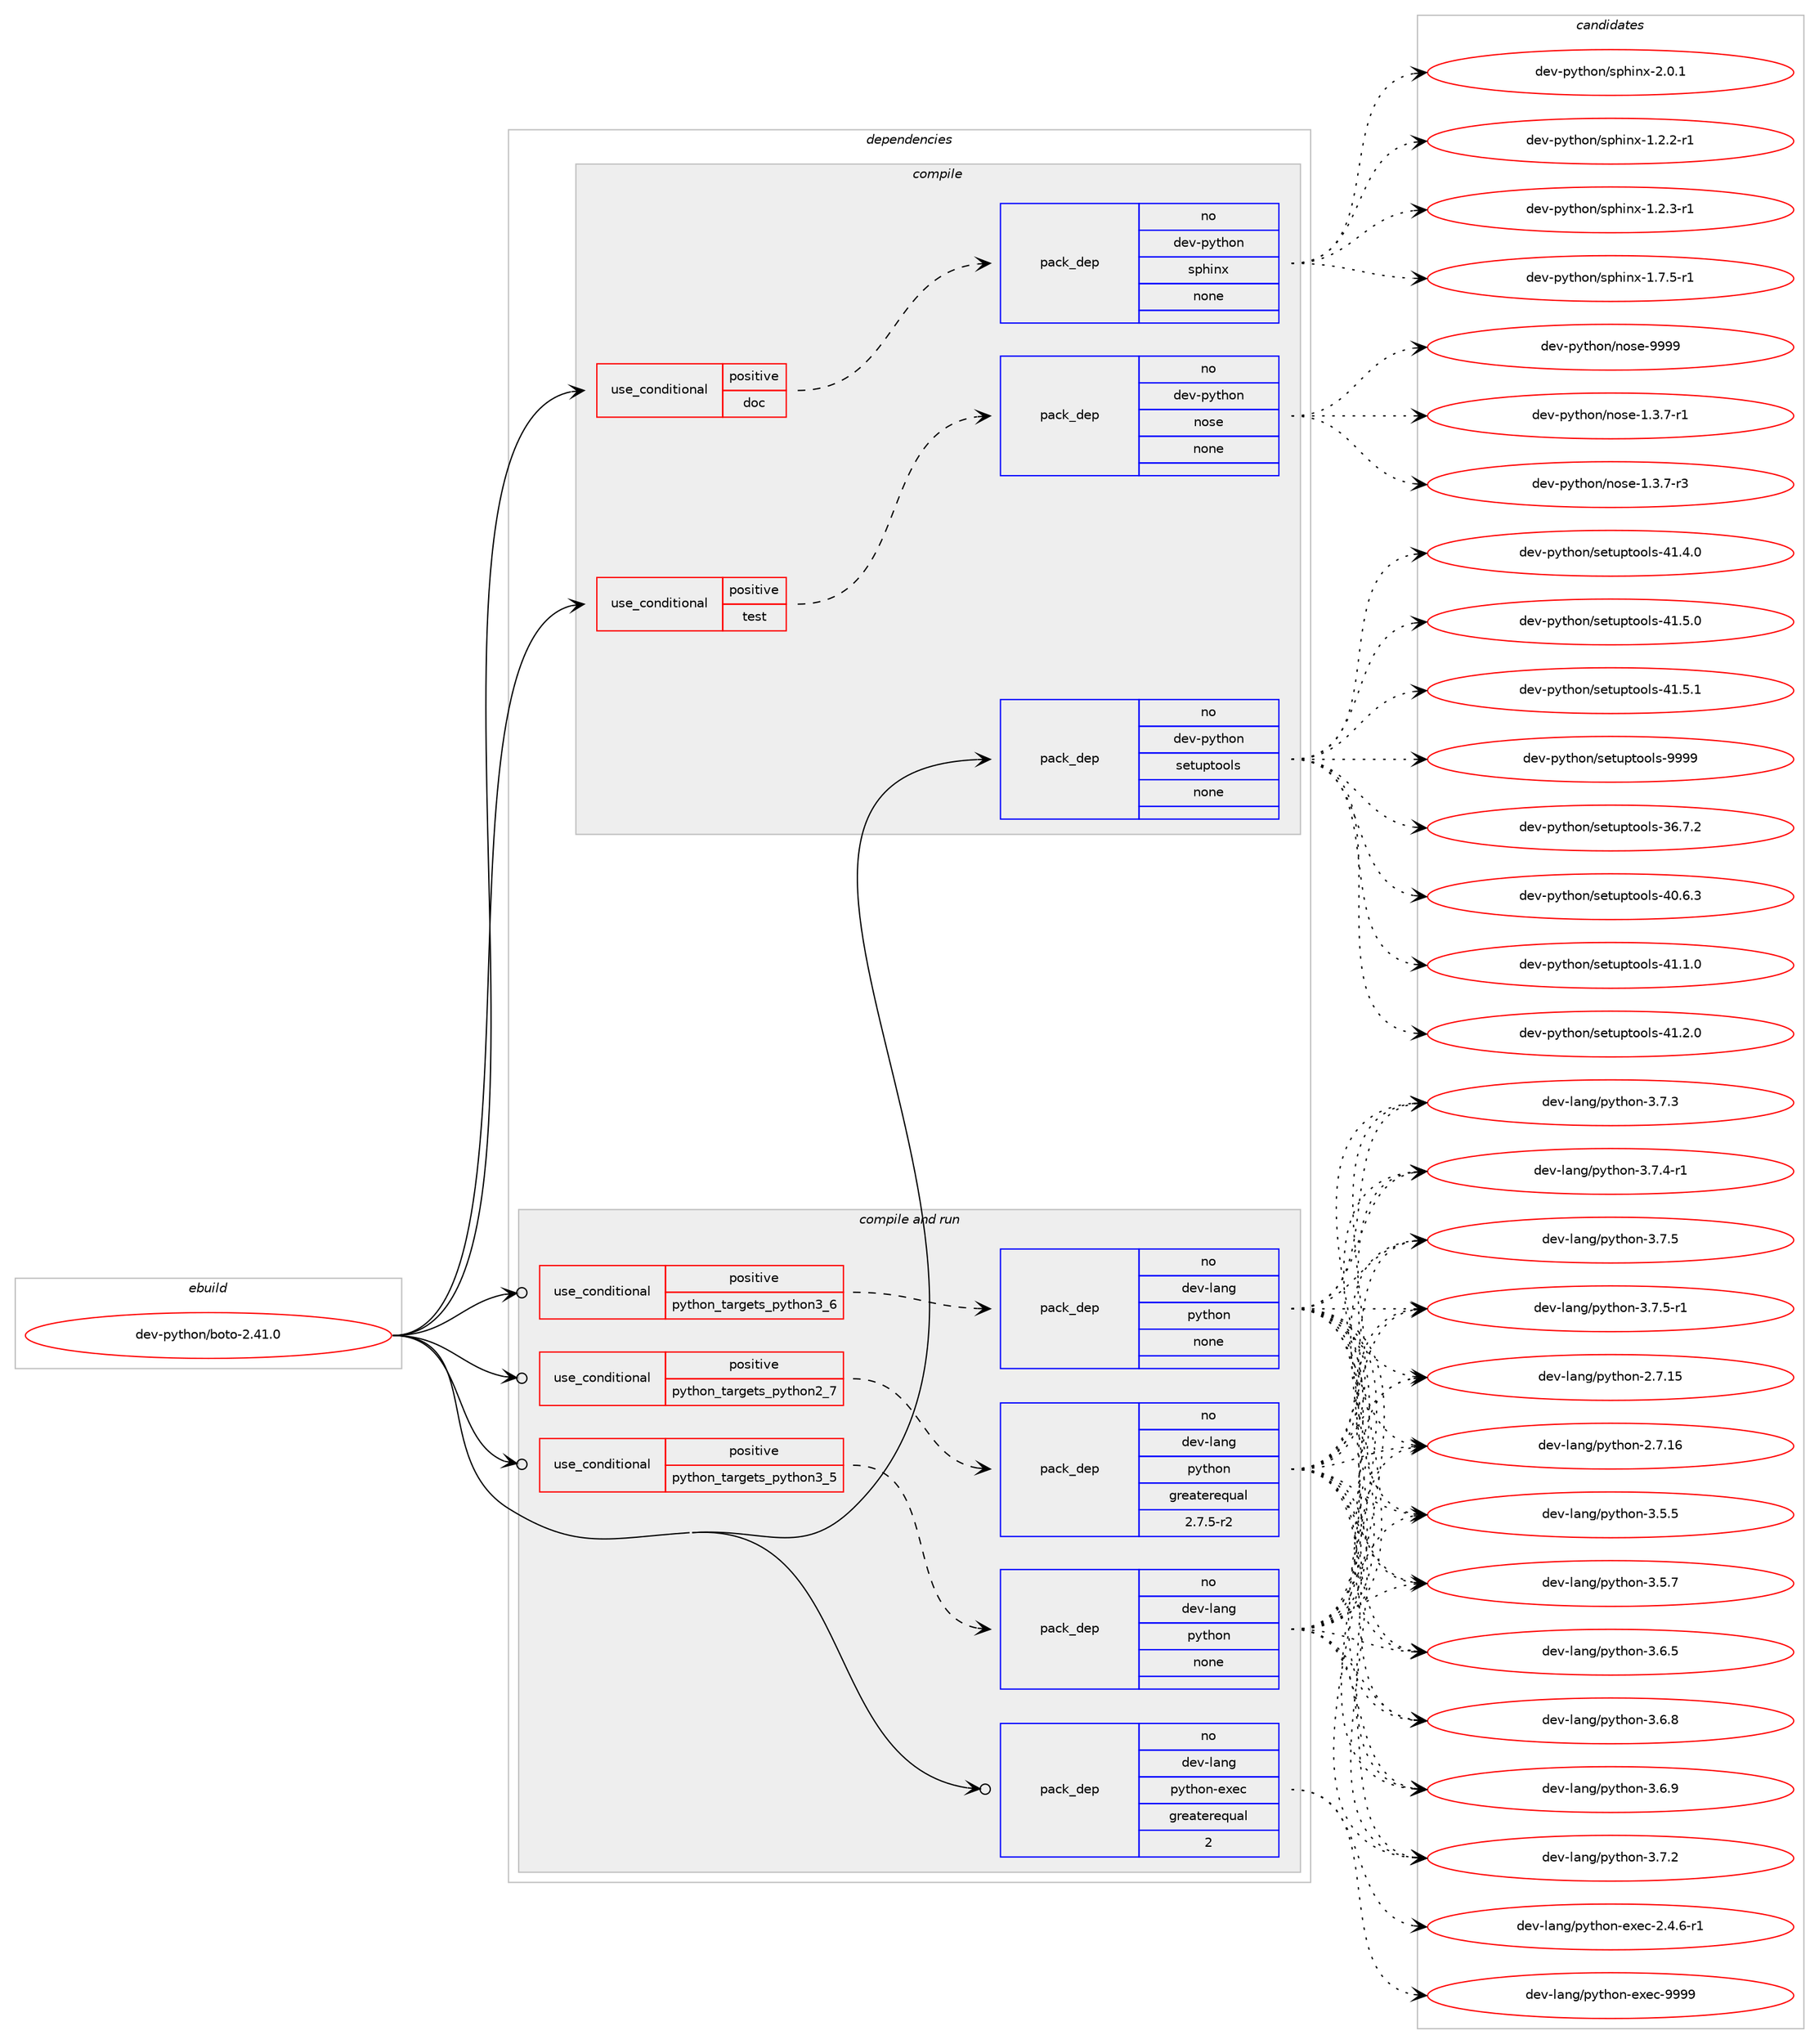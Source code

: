 digraph prolog {

# *************
# Graph options
# *************

newrank=true;
concentrate=true;
compound=true;
graph [rankdir=LR,fontname=Helvetica,fontsize=10,ranksep=1.5];#, ranksep=2.5, nodesep=0.2];
edge  [arrowhead=vee];
node  [fontname=Helvetica,fontsize=10];

# **********
# The ebuild
# **********

subgraph cluster_leftcol {
color=gray;
rank=same;
label=<<i>ebuild</i>>;
id [label="dev-python/boto-2.41.0", color=red, width=4, href="../dev-python/boto-2.41.0.svg"];
}

# ****************
# The dependencies
# ****************

subgraph cluster_midcol {
color=gray;
label=<<i>dependencies</i>>;
subgraph cluster_compile {
fillcolor="#eeeeee";
style=filled;
label=<<i>compile</i>>;
subgraph cond137013 {
dependency597211 [label=<<TABLE BORDER="0" CELLBORDER="1" CELLSPACING="0" CELLPADDING="4"><TR><TD ROWSPAN="3" CELLPADDING="10">use_conditional</TD></TR><TR><TD>positive</TD></TR><TR><TD>doc</TD></TR></TABLE>>, shape=none, color=red];
subgraph pack448423 {
dependency597212 [label=<<TABLE BORDER="0" CELLBORDER="1" CELLSPACING="0" CELLPADDING="4" WIDTH="220"><TR><TD ROWSPAN="6" CELLPADDING="30">pack_dep</TD></TR><TR><TD WIDTH="110">no</TD></TR><TR><TD>dev-python</TD></TR><TR><TD>sphinx</TD></TR><TR><TD>none</TD></TR><TR><TD></TD></TR></TABLE>>, shape=none, color=blue];
}
dependency597211:e -> dependency597212:w [weight=20,style="dashed",arrowhead="vee"];
}
id:e -> dependency597211:w [weight=20,style="solid",arrowhead="vee"];
subgraph cond137014 {
dependency597213 [label=<<TABLE BORDER="0" CELLBORDER="1" CELLSPACING="0" CELLPADDING="4"><TR><TD ROWSPAN="3" CELLPADDING="10">use_conditional</TD></TR><TR><TD>positive</TD></TR><TR><TD>test</TD></TR></TABLE>>, shape=none, color=red];
subgraph pack448424 {
dependency597214 [label=<<TABLE BORDER="0" CELLBORDER="1" CELLSPACING="0" CELLPADDING="4" WIDTH="220"><TR><TD ROWSPAN="6" CELLPADDING="30">pack_dep</TD></TR><TR><TD WIDTH="110">no</TD></TR><TR><TD>dev-python</TD></TR><TR><TD>nose</TD></TR><TR><TD>none</TD></TR><TR><TD></TD></TR></TABLE>>, shape=none, color=blue];
}
dependency597213:e -> dependency597214:w [weight=20,style="dashed",arrowhead="vee"];
}
id:e -> dependency597213:w [weight=20,style="solid",arrowhead="vee"];
subgraph pack448425 {
dependency597215 [label=<<TABLE BORDER="0" CELLBORDER="1" CELLSPACING="0" CELLPADDING="4" WIDTH="220"><TR><TD ROWSPAN="6" CELLPADDING="30">pack_dep</TD></TR><TR><TD WIDTH="110">no</TD></TR><TR><TD>dev-python</TD></TR><TR><TD>setuptools</TD></TR><TR><TD>none</TD></TR><TR><TD></TD></TR></TABLE>>, shape=none, color=blue];
}
id:e -> dependency597215:w [weight=20,style="solid",arrowhead="vee"];
}
subgraph cluster_compileandrun {
fillcolor="#eeeeee";
style=filled;
label=<<i>compile and run</i>>;
subgraph cond137015 {
dependency597216 [label=<<TABLE BORDER="0" CELLBORDER="1" CELLSPACING="0" CELLPADDING="4"><TR><TD ROWSPAN="3" CELLPADDING="10">use_conditional</TD></TR><TR><TD>positive</TD></TR><TR><TD>python_targets_python2_7</TD></TR></TABLE>>, shape=none, color=red];
subgraph pack448426 {
dependency597217 [label=<<TABLE BORDER="0" CELLBORDER="1" CELLSPACING="0" CELLPADDING="4" WIDTH="220"><TR><TD ROWSPAN="6" CELLPADDING="30">pack_dep</TD></TR><TR><TD WIDTH="110">no</TD></TR><TR><TD>dev-lang</TD></TR><TR><TD>python</TD></TR><TR><TD>greaterequal</TD></TR><TR><TD>2.7.5-r2</TD></TR></TABLE>>, shape=none, color=blue];
}
dependency597216:e -> dependency597217:w [weight=20,style="dashed",arrowhead="vee"];
}
id:e -> dependency597216:w [weight=20,style="solid",arrowhead="odotvee"];
subgraph cond137016 {
dependency597218 [label=<<TABLE BORDER="0" CELLBORDER="1" CELLSPACING="0" CELLPADDING="4"><TR><TD ROWSPAN="3" CELLPADDING="10">use_conditional</TD></TR><TR><TD>positive</TD></TR><TR><TD>python_targets_python3_5</TD></TR></TABLE>>, shape=none, color=red];
subgraph pack448427 {
dependency597219 [label=<<TABLE BORDER="0" CELLBORDER="1" CELLSPACING="0" CELLPADDING="4" WIDTH="220"><TR><TD ROWSPAN="6" CELLPADDING="30">pack_dep</TD></TR><TR><TD WIDTH="110">no</TD></TR><TR><TD>dev-lang</TD></TR><TR><TD>python</TD></TR><TR><TD>none</TD></TR><TR><TD></TD></TR></TABLE>>, shape=none, color=blue];
}
dependency597218:e -> dependency597219:w [weight=20,style="dashed",arrowhead="vee"];
}
id:e -> dependency597218:w [weight=20,style="solid",arrowhead="odotvee"];
subgraph cond137017 {
dependency597220 [label=<<TABLE BORDER="0" CELLBORDER="1" CELLSPACING="0" CELLPADDING="4"><TR><TD ROWSPAN="3" CELLPADDING="10">use_conditional</TD></TR><TR><TD>positive</TD></TR><TR><TD>python_targets_python3_6</TD></TR></TABLE>>, shape=none, color=red];
subgraph pack448428 {
dependency597221 [label=<<TABLE BORDER="0" CELLBORDER="1" CELLSPACING="0" CELLPADDING="4" WIDTH="220"><TR><TD ROWSPAN="6" CELLPADDING="30">pack_dep</TD></TR><TR><TD WIDTH="110">no</TD></TR><TR><TD>dev-lang</TD></TR><TR><TD>python</TD></TR><TR><TD>none</TD></TR><TR><TD></TD></TR></TABLE>>, shape=none, color=blue];
}
dependency597220:e -> dependency597221:w [weight=20,style="dashed",arrowhead="vee"];
}
id:e -> dependency597220:w [weight=20,style="solid",arrowhead="odotvee"];
subgraph pack448429 {
dependency597222 [label=<<TABLE BORDER="0" CELLBORDER="1" CELLSPACING="0" CELLPADDING="4" WIDTH="220"><TR><TD ROWSPAN="6" CELLPADDING="30">pack_dep</TD></TR><TR><TD WIDTH="110">no</TD></TR><TR><TD>dev-lang</TD></TR><TR><TD>python-exec</TD></TR><TR><TD>greaterequal</TD></TR><TR><TD>2</TD></TR></TABLE>>, shape=none, color=blue];
}
id:e -> dependency597222:w [weight=20,style="solid",arrowhead="odotvee"];
}
subgraph cluster_run {
fillcolor="#eeeeee";
style=filled;
label=<<i>run</i>>;
}
}

# **************
# The candidates
# **************

subgraph cluster_choices {
rank=same;
color=gray;
label=<<i>candidates</i>>;

subgraph choice448423 {
color=black;
nodesep=1;
choice10010111845112121116104111110471151121041051101204549465046504511449 [label="dev-python/sphinx-1.2.2-r1", color=red, width=4,href="../dev-python/sphinx-1.2.2-r1.svg"];
choice10010111845112121116104111110471151121041051101204549465046514511449 [label="dev-python/sphinx-1.2.3-r1", color=red, width=4,href="../dev-python/sphinx-1.2.3-r1.svg"];
choice10010111845112121116104111110471151121041051101204549465546534511449 [label="dev-python/sphinx-1.7.5-r1", color=red, width=4,href="../dev-python/sphinx-1.7.5-r1.svg"];
choice1001011184511212111610411111047115112104105110120455046484649 [label="dev-python/sphinx-2.0.1", color=red, width=4,href="../dev-python/sphinx-2.0.1.svg"];
dependency597212:e -> choice10010111845112121116104111110471151121041051101204549465046504511449:w [style=dotted,weight="100"];
dependency597212:e -> choice10010111845112121116104111110471151121041051101204549465046514511449:w [style=dotted,weight="100"];
dependency597212:e -> choice10010111845112121116104111110471151121041051101204549465546534511449:w [style=dotted,weight="100"];
dependency597212:e -> choice1001011184511212111610411111047115112104105110120455046484649:w [style=dotted,weight="100"];
}
subgraph choice448424 {
color=black;
nodesep=1;
choice10010111845112121116104111110471101111151014549465146554511449 [label="dev-python/nose-1.3.7-r1", color=red, width=4,href="../dev-python/nose-1.3.7-r1.svg"];
choice10010111845112121116104111110471101111151014549465146554511451 [label="dev-python/nose-1.3.7-r3", color=red, width=4,href="../dev-python/nose-1.3.7-r3.svg"];
choice10010111845112121116104111110471101111151014557575757 [label="dev-python/nose-9999", color=red, width=4,href="../dev-python/nose-9999.svg"];
dependency597214:e -> choice10010111845112121116104111110471101111151014549465146554511449:w [style=dotted,weight="100"];
dependency597214:e -> choice10010111845112121116104111110471101111151014549465146554511451:w [style=dotted,weight="100"];
dependency597214:e -> choice10010111845112121116104111110471101111151014557575757:w [style=dotted,weight="100"];
}
subgraph choice448425 {
color=black;
nodesep=1;
choice100101118451121211161041111104711510111611711211611111110811545515446554650 [label="dev-python/setuptools-36.7.2", color=red, width=4,href="../dev-python/setuptools-36.7.2.svg"];
choice100101118451121211161041111104711510111611711211611111110811545524846544651 [label="dev-python/setuptools-40.6.3", color=red, width=4,href="../dev-python/setuptools-40.6.3.svg"];
choice100101118451121211161041111104711510111611711211611111110811545524946494648 [label="dev-python/setuptools-41.1.0", color=red, width=4,href="../dev-python/setuptools-41.1.0.svg"];
choice100101118451121211161041111104711510111611711211611111110811545524946504648 [label="dev-python/setuptools-41.2.0", color=red, width=4,href="../dev-python/setuptools-41.2.0.svg"];
choice100101118451121211161041111104711510111611711211611111110811545524946524648 [label="dev-python/setuptools-41.4.0", color=red, width=4,href="../dev-python/setuptools-41.4.0.svg"];
choice100101118451121211161041111104711510111611711211611111110811545524946534648 [label="dev-python/setuptools-41.5.0", color=red, width=4,href="../dev-python/setuptools-41.5.0.svg"];
choice100101118451121211161041111104711510111611711211611111110811545524946534649 [label="dev-python/setuptools-41.5.1", color=red, width=4,href="../dev-python/setuptools-41.5.1.svg"];
choice10010111845112121116104111110471151011161171121161111111081154557575757 [label="dev-python/setuptools-9999", color=red, width=4,href="../dev-python/setuptools-9999.svg"];
dependency597215:e -> choice100101118451121211161041111104711510111611711211611111110811545515446554650:w [style=dotted,weight="100"];
dependency597215:e -> choice100101118451121211161041111104711510111611711211611111110811545524846544651:w [style=dotted,weight="100"];
dependency597215:e -> choice100101118451121211161041111104711510111611711211611111110811545524946494648:w [style=dotted,weight="100"];
dependency597215:e -> choice100101118451121211161041111104711510111611711211611111110811545524946504648:w [style=dotted,weight="100"];
dependency597215:e -> choice100101118451121211161041111104711510111611711211611111110811545524946524648:w [style=dotted,weight="100"];
dependency597215:e -> choice100101118451121211161041111104711510111611711211611111110811545524946534648:w [style=dotted,weight="100"];
dependency597215:e -> choice100101118451121211161041111104711510111611711211611111110811545524946534649:w [style=dotted,weight="100"];
dependency597215:e -> choice10010111845112121116104111110471151011161171121161111111081154557575757:w [style=dotted,weight="100"];
}
subgraph choice448426 {
color=black;
nodesep=1;
choice10010111845108971101034711212111610411111045504655464953 [label="dev-lang/python-2.7.15", color=red, width=4,href="../dev-lang/python-2.7.15.svg"];
choice10010111845108971101034711212111610411111045504655464954 [label="dev-lang/python-2.7.16", color=red, width=4,href="../dev-lang/python-2.7.16.svg"];
choice100101118451089711010347112121116104111110455146534653 [label="dev-lang/python-3.5.5", color=red, width=4,href="../dev-lang/python-3.5.5.svg"];
choice100101118451089711010347112121116104111110455146534655 [label="dev-lang/python-3.5.7", color=red, width=4,href="../dev-lang/python-3.5.7.svg"];
choice100101118451089711010347112121116104111110455146544653 [label="dev-lang/python-3.6.5", color=red, width=4,href="../dev-lang/python-3.6.5.svg"];
choice100101118451089711010347112121116104111110455146544656 [label="dev-lang/python-3.6.8", color=red, width=4,href="../dev-lang/python-3.6.8.svg"];
choice100101118451089711010347112121116104111110455146544657 [label="dev-lang/python-3.6.9", color=red, width=4,href="../dev-lang/python-3.6.9.svg"];
choice100101118451089711010347112121116104111110455146554650 [label="dev-lang/python-3.7.2", color=red, width=4,href="../dev-lang/python-3.7.2.svg"];
choice100101118451089711010347112121116104111110455146554651 [label="dev-lang/python-3.7.3", color=red, width=4,href="../dev-lang/python-3.7.3.svg"];
choice1001011184510897110103471121211161041111104551465546524511449 [label="dev-lang/python-3.7.4-r1", color=red, width=4,href="../dev-lang/python-3.7.4-r1.svg"];
choice100101118451089711010347112121116104111110455146554653 [label="dev-lang/python-3.7.5", color=red, width=4,href="../dev-lang/python-3.7.5.svg"];
choice1001011184510897110103471121211161041111104551465546534511449 [label="dev-lang/python-3.7.5-r1", color=red, width=4,href="../dev-lang/python-3.7.5-r1.svg"];
dependency597217:e -> choice10010111845108971101034711212111610411111045504655464953:w [style=dotted,weight="100"];
dependency597217:e -> choice10010111845108971101034711212111610411111045504655464954:w [style=dotted,weight="100"];
dependency597217:e -> choice100101118451089711010347112121116104111110455146534653:w [style=dotted,weight="100"];
dependency597217:e -> choice100101118451089711010347112121116104111110455146534655:w [style=dotted,weight="100"];
dependency597217:e -> choice100101118451089711010347112121116104111110455146544653:w [style=dotted,weight="100"];
dependency597217:e -> choice100101118451089711010347112121116104111110455146544656:w [style=dotted,weight="100"];
dependency597217:e -> choice100101118451089711010347112121116104111110455146544657:w [style=dotted,weight="100"];
dependency597217:e -> choice100101118451089711010347112121116104111110455146554650:w [style=dotted,weight="100"];
dependency597217:e -> choice100101118451089711010347112121116104111110455146554651:w [style=dotted,weight="100"];
dependency597217:e -> choice1001011184510897110103471121211161041111104551465546524511449:w [style=dotted,weight="100"];
dependency597217:e -> choice100101118451089711010347112121116104111110455146554653:w [style=dotted,weight="100"];
dependency597217:e -> choice1001011184510897110103471121211161041111104551465546534511449:w [style=dotted,weight="100"];
}
subgraph choice448427 {
color=black;
nodesep=1;
choice10010111845108971101034711212111610411111045504655464953 [label="dev-lang/python-2.7.15", color=red, width=4,href="../dev-lang/python-2.7.15.svg"];
choice10010111845108971101034711212111610411111045504655464954 [label="dev-lang/python-2.7.16", color=red, width=4,href="../dev-lang/python-2.7.16.svg"];
choice100101118451089711010347112121116104111110455146534653 [label="dev-lang/python-3.5.5", color=red, width=4,href="../dev-lang/python-3.5.5.svg"];
choice100101118451089711010347112121116104111110455146534655 [label="dev-lang/python-3.5.7", color=red, width=4,href="../dev-lang/python-3.5.7.svg"];
choice100101118451089711010347112121116104111110455146544653 [label="dev-lang/python-3.6.5", color=red, width=4,href="../dev-lang/python-3.6.5.svg"];
choice100101118451089711010347112121116104111110455146544656 [label="dev-lang/python-3.6.8", color=red, width=4,href="../dev-lang/python-3.6.8.svg"];
choice100101118451089711010347112121116104111110455146544657 [label="dev-lang/python-3.6.9", color=red, width=4,href="../dev-lang/python-3.6.9.svg"];
choice100101118451089711010347112121116104111110455146554650 [label="dev-lang/python-3.7.2", color=red, width=4,href="../dev-lang/python-3.7.2.svg"];
choice100101118451089711010347112121116104111110455146554651 [label="dev-lang/python-3.7.3", color=red, width=4,href="../dev-lang/python-3.7.3.svg"];
choice1001011184510897110103471121211161041111104551465546524511449 [label="dev-lang/python-3.7.4-r1", color=red, width=4,href="../dev-lang/python-3.7.4-r1.svg"];
choice100101118451089711010347112121116104111110455146554653 [label="dev-lang/python-3.7.5", color=red, width=4,href="../dev-lang/python-3.7.5.svg"];
choice1001011184510897110103471121211161041111104551465546534511449 [label="dev-lang/python-3.7.5-r1", color=red, width=4,href="../dev-lang/python-3.7.5-r1.svg"];
dependency597219:e -> choice10010111845108971101034711212111610411111045504655464953:w [style=dotted,weight="100"];
dependency597219:e -> choice10010111845108971101034711212111610411111045504655464954:w [style=dotted,weight="100"];
dependency597219:e -> choice100101118451089711010347112121116104111110455146534653:w [style=dotted,weight="100"];
dependency597219:e -> choice100101118451089711010347112121116104111110455146534655:w [style=dotted,weight="100"];
dependency597219:e -> choice100101118451089711010347112121116104111110455146544653:w [style=dotted,weight="100"];
dependency597219:e -> choice100101118451089711010347112121116104111110455146544656:w [style=dotted,weight="100"];
dependency597219:e -> choice100101118451089711010347112121116104111110455146544657:w [style=dotted,weight="100"];
dependency597219:e -> choice100101118451089711010347112121116104111110455146554650:w [style=dotted,weight="100"];
dependency597219:e -> choice100101118451089711010347112121116104111110455146554651:w [style=dotted,weight="100"];
dependency597219:e -> choice1001011184510897110103471121211161041111104551465546524511449:w [style=dotted,weight="100"];
dependency597219:e -> choice100101118451089711010347112121116104111110455146554653:w [style=dotted,weight="100"];
dependency597219:e -> choice1001011184510897110103471121211161041111104551465546534511449:w [style=dotted,weight="100"];
}
subgraph choice448428 {
color=black;
nodesep=1;
choice10010111845108971101034711212111610411111045504655464953 [label="dev-lang/python-2.7.15", color=red, width=4,href="../dev-lang/python-2.7.15.svg"];
choice10010111845108971101034711212111610411111045504655464954 [label="dev-lang/python-2.7.16", color=red, width=4,href="../dev-lang/python-2.7.16.svg"];
choice100101118451089711010347112121116104111110455146534653 [label="dev-lang/python-3.5.5", color=red, width=4,href="../dev-lang/python-3.5.5.svg"];
choice100101118451089711010347112121116104111110455146534655 [label="dev-lang/python-3.5.7", color=red, width=4,href="../dev-lang/python-3.5.7.svg"];
choice100101118451089711010347112121116104111110455146544653 [label="dev-lang/python-3.6.5", color=red, width=4,href="../dev-lang/python-3.6.5.svg"];
choice100101118451089711010347112121116104111110455146544656 [label="dev-lang/python-3.6.8", color=red, width=4,href="../dev-lang/python-3.6.8.svg"];
choice100101118451089711010347112121116104111110455146544657 [label="dev-lang/python-3.6.9", color=red, width=4,href="../dev-lang/python-3.6.9.svg"];
choice100101118451089711010347112121116104111110455146554650 [label="dev-lang/python-3.7.2", color=red, width=4,href="../dev-lang/python-3.7.2.svg"];
choice100101118451089711010347112121116104111110455146554651 [label="dev-lang/python-3.7.3", color=red, width=4,href="../dev-lang/python-3.7.3.svg"];
choice1001011184510897110103471121211161041111104551465546524511449 [label="dev-lang/python-3.7.4-r1", color=red, width=4,href="../dev-lang/python-3.7.4-r1.svg"];
choice100101118451089711010347112121116104111110455146554653 [label="dev-lang/python-3.7.5", color=red, width=4,href="../dev-lang/python-3.7.5.svg"];
choice1001011184510897110103471121211161041111104551465546534511449 [label="dev-lang/python-3.7.5-r1", color=red, width=4,href="../dev-lang/python-3.7.5-r1.svg"];
dependency597221:e -> choice10010111845108971101034711212111610411111045504655464953:w [style=dotted,weight="100"];
dependency597221:e -> choice10010111845108971101034711212111610411111045504655464954:w [style=dotted,weight="100"];
dependency597221:e -> choice100101118451089711010347112121116104111110455146534653:w [style=dotted,weight="100"];
dependency597221:e -> choice100101118451089711010347112121116104111110455146534655:w [style=dotted,weight="100"];
dependency597221:e -> choice100101118451089711010347112121116104111110455146544653:w [style=dotted,weight="100"];
dependency597221:e -> choice100101118451089711010347112121116104111110455146544656:w [style=dotted,weight="100"];
dependency597221:e -> choice100101118451089711010347112121116104111110455146544657:w [style=dotted,weight="100"];
dependency597221:e -> choice100101118451089711010347112121116104111110455146554650:w [style=dotted,weight="100"];
dependency597221:e -> choice100101118451089711010347112121116104111110455146554651:w [style=dotted,weight="100"];
dependency597221:e -> choice1001011184510897110103471121211161041111104551465546524511449:w [style=dotted,weight="100"];
dependency597221:e -> choice100101118451089711010347112121116104111110455146554653:w [style=dotted,weight="100"];
dependency597221:e -> choice1001011184510897110103471121211161041111104551465546534511449:w [style=dotted,weight="100"];
}
subgraph choice448429 {
color=black;
nodesep=1;
choice10010111845108971101034711212111610411111045101120101994550465246544511449 [label="dev-lang/python-exec-2.4.6-r1", color=red, width=4,href="../dev-lang/python-exec-2.4.6-r1.svg"];
choice10010111845108971101034711212111610411111045101120101994557575757 [label="dev-lang/python-exec-9999", color=red, width=4,href="../dev-lang/python-exec-9999.svg"];
dependency597222:e -> choice10010111845108971101034711212111610411111045101120101994550465246544511449:w [style=dotted,weight="100"];
dependency597222:e -> choice10010111845108971101034711212111610411111045101120101994557575757:w [style=dotted,weight="100"];
}
}

}
